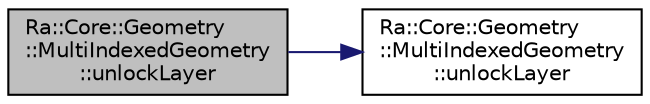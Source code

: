 digraph "Ra::Core::Geometry::MultiIndexedGeometry::unlockLayer"
{
 // INTERACTIVE_SVG=YES
 // LATEX_PDF_SIZE
  edge [fontname="Helvetica",fontsize="10",labelfontname="Helvetica",labelfontsize="10"];
  node [fontname="Helvetica",fontsize="10",shape=record];
  rankdir="LR";
  Node1 [label="Ra::Core::Geometry\l::MultiIndexedGeometry\l::unlockLayer",height=0.2,width=0.4,color="black", fillcolor="grey75", style="filled", fontcolor="black",tooltip="Unlock layer with write acces, notify observers of the update."];
  Node1 -> Node2 [color="midnightblue",fontsize="10",style="solid",fontname="Helvetica"];
  Node2 [label="Ra::Core::Geometry\l::MultiIndexedGeometry\l::unlockLayer",height=0.2,width=0.4,color="black", fillcolor="white", style="filled",URL="$classRa_1_1Core_1_1Geometry_1_1MultiIndexedGeometry.html#ad280c9b4813f04f92ff99c868b096f19",tooltip="Unlock layer with write acces, notify observers of the update."];
}
